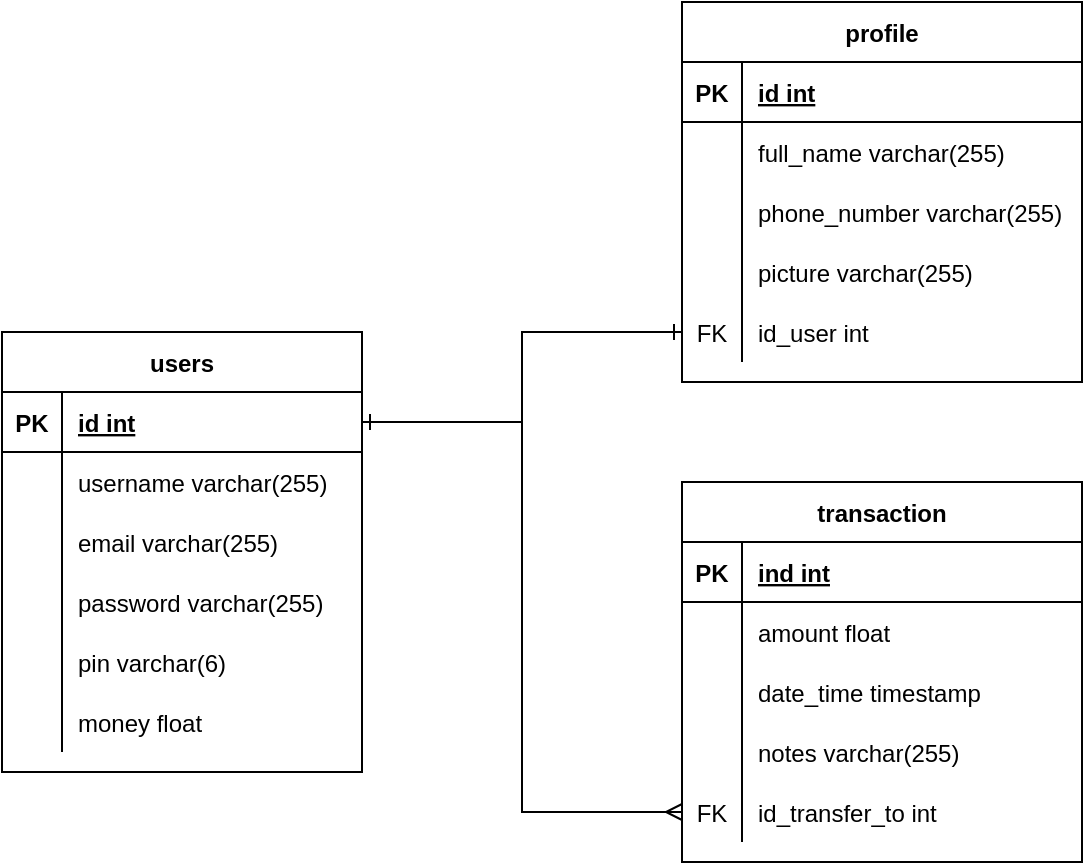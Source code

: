 <mxfile version="20.0.3" type="device"><diagram id="c44eGTnztDm6QKTScxRI" name="Page-1"><mxGraphModel dx="1422" dy="804" grid="1" gridSize="10" guides="1" tooltips="1" connect="1" arrows="1" fold="1" page="1" pageScale="1" pageWidth="850" pageHeight="1100" math="0" shadow="0"><root><mxCell id="0"/><mxCell id="1" parent="0"/><mxCell id="PDmL-Y_7KD27d16joA-r-1" value="users" style="shape=table;startSize=30;container=1;collapsible=1;childLayout=tableLayout;fixedRows=1;rowLines=0;fontStyle=1;align=center;resizeLast=1;" parent="1" vertex="1"><mxGeometry x="140" y="280" width="180" height="220" as="geometry"/></mxCell><mxCell id="PDmL-Y_7KD27d16joA-r-2" value="" style="shape=tableRow;horizontal=0;startSize=0;swimlaneHead=0;swimlaneBody=0;fillColor=none;collapsible=0;dropTarget=0;points=[[0,0.5],[1,0.5]];portConstraint=eastwest;top=0;left=0;right=0;bottom=1;" parent="PDmL-Y_7KD27d16joA-r-1" vertex="1"><mxGeometry y="30" width="180" height="30" as="geometry"/></mxCell><mxCell id="PDmL-Y_7KD27d16joA-r-3" value="PK" style="shape=partialRectangle;connectable=0;fillColor=none;top=0;left=0;bottom=0;right=0;fontStyle=1;overflow=hidden;" parent="PDmL-Y_7KD27d16joA-r-2" vertex="1"><mxGeometry width="30" height="30" as="geometry"><mxRectangle width="30" height="30" as="alternateBounds"/></mxGeometry></mxCell><mxCell id="PDmL-Y_7KD27d16joA-r-4" value="id int" style="shape=partialRectangle;connectable=0;fillColor=none;top=0;left=0;bottom=0;right=0;align=left;spacingLeft=6;fontStyle=5;overflow=hidden;" parent="PDmL-Y_7KD27d16joA-r-2" vertex="1"><mxGeometry x="30" width="150" height="30" as="geometry"><mxRectangle width="150" height="30" as="alternateBounds"/></mxGeometry></mxCell><mxCell id="PDmL-Y_7KD27d16joA-r-5" value="" style="shape=tableRow;horizontal=0;startSize=0;swimlaneHead=0;swimlaneBody=0;fillColor=none;collapsible=0;dropTarget=0;points=[[0,0.5],[1,0.5]];portConstraint=eastwest;top=0;left=0;right=0;bottom=0;" parent="PDmL-Y_7KD27d16joA-r-1" vertex="1"><mxGeometry y="60" width="180" height="30" as="geometry"/></mxCell><mxCell id="PDmL-Y_7KD27d16joA-r-6" value="" style="shape=partialRectangle;connectable=0;fillColor=none;top=0;left=0;bottom=0;right=0;editable=1;overflow=hidden;" parent="PDmL-Y_7KD27d16joA-r-5" vertex="1"><mxGeometry width="30" height="30" as="geometry"><mxRectangle width="30" height="30" as="alternateBounds"/></mxGeometry></mxCell><mxCell id="PDmL-Y_7KD27d16joA-r-7" value="username varchar(255)" style="shape=partialRectangle;connectable=0;fillColor=none;top=0;left=0;bottom=0;right=0;align=left;spacingLeft=6;overflow=hidden;" parent="PDmL-Y_7KD27d16joA-r-5" vertex="1"><mxGeometry x="30" width="150" height="30" as="geometry"><mxRectangle width="150" height="30" as="alternateBounds"/></mxGeometry></mxCell><mxCell id="PDmL-Y_7KD27d16joA-r-8" value="" style="shape=tableRow;horizontal=0;startSize=0;swimlaneHead=0;swimlaneBody=0;fillColor=none;collapsible=0;dropTarget=0;points=[[0,0.5],[1,0.5]];portConstraint=eastwest;top=0;left=0;right=0;bottom=0;" parent="PDmL-Y_7KD27d16joA-r-1" vertex="1"><mxGeometry y="90" width="180" height="30" as="geometry"/></mxCell><mxCell id="PDmL-Y_7KD27d16joA-r-9" value="" style="shape=partialRectangle;connectable=0;fillColor=none;top=0;left=0;bottom=0;right=0;editable=1;overflow=hidden;" parent="PDmL-Y_7KD27d16joA-r-8" vertex="1"><mxGeometry width="30" height="30" as="geometry"><mxRectangle width="30" height="30" as="alternateBounds"/></mxGeometry></mxCell><mxCell id="PDmL-Y_7KD27d16joA-r-10" value="email varchar(255)" style="shape=partialRectangle;connectable=0;fillColor=none;top=0;left=0;bottom=0;right=0;align=left;spacingLeft=6;overflow=hidden;" parent="PDmL-Y_7KD27d16joA-r-8" vertex="1"><mxGeometry x="30" width="150" height="30" as="geometry"><mxRectangle width="150" height="30" as="alternateBounds"/></mxGeometry></mxCell><mxCell id="PDmL-Y_7KD27d16joA-r-40" value="" style="shape=tableRow;horizontal=0;startSize=0;swimlaneHead=0;swimlaneBody=0;fillColor=none;collapsible=0;dropTarget=0;points=[[0,0.5],[1,0.5]];portConstraint=eastwest;top=0;left=0;right=0;bottom=0;" parent="PDmL-Y_7KD27d16joA-r-1" vertex="1"><mxGeometry y="120" width="180" height="30" as="geometry"/></mxCell><mxCell id="PDmL-Y_7KD27d16joA-r-41" value="" style="shape=partialRectangle;connectable=0;fillColor=none;top=0;left=0;bottom=0;right=0;editable=1;overflow=hidden;" parent="PDmL-Y_7KD27d16joA-r-40" vertex="1"><mxGeometry width="30" height="30" as="geometry"><mxRectangle width="30" height="30" as="alternateBounds"/></mxGeometry></mxCell><mxCell id="PDmL-Y_7KD27d16joA-r-42" value="password varchar(255)" style="shape=partialRectangle;connectable=0;fillColor=none;top=0;left=0;bottom=0;right=0;align=left;spacingLeft=6;overflow=hidden;" parent="PDmL-Y_7KD27d16joA-r-40" vertex="1"><mxGeometry x="30" width="150" height="30" as="geometry"><mxRectangle width="150" height="30" as="alternateBounds"/></mxGeometry></mxCell><mxCell id="PDmL-Y_7KD27d16joA-r-43" value="" style="shape=tableRow;horizontal=0;startSize=0;swimlaneHead=0;swimlaneBody=0;fillColor=none;collapsible=0;dropTarget=0;points=[[0,0.5],[1,0.5]];portConstraint=eastwest;top=0;left=0;right=0;bottom=0;" parent="PDmL-Y_7KD27d16joA-r-1" vertex="1"><mxGeometry y="150" width="180" height="30" as="geometry"/></mxCell><mxCell id="PDmL-Y_7KD27d16joA-r-44" value="" style="shape=partialRectangle;connectable=0;fillColor=none;top=0;left=0;bottom=0;right=0;editable=1;overflow=hidden;" parent="PDmL-Y_7KD27d16joA-r-43" vertex="1"><mxGeometry width="30" height="30" as="geometry"><mxRectangle width="30" height="30" as="alternateBounds"/></mxGeometry></mxCell><mxCell id="PDmL-Y_7KD27d16joA-r-45" value="pin varchar(6)" style="shape=partialRectangle;connectable=0;fillColor=none;top=0;left=0;bottom=0;right=0;align=left;spacingLeft=6;overflow=hidden;" parent="PDmL-Y_7KD27d16joA-r-43" vertex="1"><mxGeometry x="30" width="150" height="30" as="geometry"><mxRectangle width="150" height="30" as="alternateBounds"/></mxGeometry></mxCell><mxCell id="PDmL-Y_7KD27d16joA-r-11" value="" style="shape=tableRow;horizontal=0;startSize=0;swimlaneHead=0;swimlaneBody=0;fillColor=none;collapsible=0;dropTarget=0;points=[[0,0.5],[1,0.5]];portConstraint=eastwest;top=0;left=0;right=0;bottom=0;" parent="PDmL-Y_7KD27d16joA-r-1" vertex="1"><mxGeometry y="180" width="180" height="30" as="geometry"/></mxCell><mxCell id="PDmL-Y_7KD27d16joA-r-12" value="" style="shape=partialRectangle;connectable=0;fillColor=none;top=0;left=0;bottom=0;right=0;editable=1;overflow=hidden;" parent="PDmL-Y_7KD27d16joA-r-11" vertex="1"><mxGeometry width="30" height="30" as="geometry"><mxRectangle width="30" height="30" as="alternateBounds"/></mxGeometry></mxCell><mxCell id="PDmL-Y_7KD27d16joA-r-13" value="money float" style="shape=partialRectangle;connectable=0;fillColor=none;top=0;left=0;bottom=0;right=0;align=left;spacingLeft=6;overflow=hidden;" parent="PDmL-Y_7KD27d16joA-r-11" vertex="1"><mxGeometry x="30" width="150" height="30" as="geometry"><mxRectangle width="150" height="30" as="alternateBounds"/></mxGeometry></mxCell><mxCell id="PDmL-Y_7KD27d16joA-r-14" value="profile" style="shape=table;startSize=30;container=1;collapsible=1;childLayout=tableLayout;fixedRows=1;rowLines=0;fontStyle=1;align=center;resizeLast=1;" parent="1" vertex="1"><mxGeometry x="480" y="115" width="200" height="190" as="geometry"/></mxCell><mxCell id="PDmL-Y_7KD27d16joA-r-15" value="" style="shape=tableRow;horizontal=0;startSize=0;swimlaneHead=0;swimlaneBody=0;fillColor=none;collapsible=0;dropTarget=0;points=[[0,0.5],[1,0.5]];portConstraint=eastwest;top=0;left=0;right=0;bottom=1;" parent="PDmL-Y_7KD27d16joA-r-14" vertex="1"><mxGeometry y="30" width="200" height="30" as="geometry"/></mxCell><mxCell id="PDmL-Y_7KD27d16joA-r-16" value="PK" style="shape=partialRectangle;connectable=0;fillColor=none;top=0;left=0;bottom=0;right=0;fontStyle=1;overflow=hidden;" parent="PDmL-Y_7KD27d16joA-r-15" vertex="1"><mxGeometry width="30" height="30" as="geometry"><mxRectangle width="30" height="30" as="alternateBounds"/></mxGeometry></mxCell><mxCell id="PDmL-Y_7KD27d16joA-r-17" value="id int" style="shape=partialRectangle;connectable=0;fillColor=none;top=0;left=0;bottom=0;right=0;align=left;spacingLeft=6;fontStyle=5;overflow=hidden;" parent="PDmL-Y_7KD27d16joA-r-15" vertex="1"><mxGeometry x="30" width="170" height="30" as="geometry"><mxRectangle width="170" height="30" as="alternateBounds"/></mxGeometry></mxCell><mxCell id="PDmL-Y_7KD27d16joA-r-18" value="" style="shape=tableRow;horizontal=0;startSize=0;swimlaneHead=0;swimlaneBody=0;fillColor=none;collapsible=0;dropTarget=0;points=[[0,0.5],[1,0.5]];portConstraint=eastwest;top=0;left=0;right=0;bottom=0;" parent="PDmL-Y_7KD27d16joA-r-14" vertex="1"><mxGeometry y="60" width="200" height="30" as="geometry"/></mxCell><mxCell id="PDmL-Y_7KD27d16joA-r-19" value="" style="shape=partialRectangle;connectable=0;fillColor=none;top=0;left=0;bottom=0;right=0;editable=1;overflow=hidden;" parent="PDmL-Y_7KD27d16joA-r-18" vertex="1"><mxGeometry width="30" height="30" as="geometry"><mxRectangle width="30" height="30" as="alternateBounds"/></mxGeometry></mxCell><mxCell id="PDmL-Y_7KD27d16joA-r-20" value="full_name varchar(255)" style="shape=partialRectangle;connectable=0;fillColor=none;top=0;left=0;bottom=0;right=0;align=left;spacingLeft=6;overflow=hidden;" parent="PDmL-Y_7KD27d16joA-r-18" vertex="1"><mxGeometry x="30" width="170" height="30" as="geometry"><mxRectangle width="170" height="30" as="alternateBounds"/></mxGeometry></mxCell><mxCell id="PDmL-Y_7KD27d16joA-r-21" value="" style="shape=tableRow;horizontal=0;startSize=0;swimlaneHead=0;swimlaneBody=0;fillColor=none;collapsible=0;dropTarget=0;points=[[0,0.5],[1,0.5]];portConstraint=eastwest;top=0;left=0;right=0;bottom=0;" parent="PDmL-Y_7KD27d16joA-r-14" vertex="1"><mxGeometry y="90" width="200" height="30" as="geometry"/></mxCell><mxCell id="PDmL-Y_7KD27d16joA-r-22" value="" style="shape=partialRectangle;connectable=0;fillColor=none;top=0;left=0;bottom=0;right=0;editable=1;overflow=hidden;" parent="PDmL-Y_7KD27d16joA-r-21" vertex="1"><mxGeometry width="30" height="30" as="geometry"><mxRectangle width="30" height="30" as="alternateBounds"/></mxGeometry></mxCell><mxCell id="PDmL-Y_7KD27d16joA-r-23" value="phone_number varchar(255)" style="shape=partialRectangle;connectable=0;fillColor=none;top=0;left=0;bottom=0;right=0;align=left;spacingLeft=6;overflow=hidden;" parent="PDmL-Y_7KD27d16joA-r-21" vertex="1"><mxGeometry x="30" width="170" height="30" as="geometry"><mxRectangle width="170" height="30" as="alternateBounds"/></mxGeometry></mxCell><mxCell id="PDmL-Y_7KD27d16joA-r-24" value="" style="shape=tableRow;horizontal=0;startSize=0;swimlaneHead=0;swimlaneBody=0;fillColor=none;collapsible=0;dropTarget=0;points=[[0,0.5],[1,0.5]];portConstraint=eastwest;top=0;left=0;right=0;bottom=0;" parent="PDmL-Y_7KD27d16joA-r-14" vertex="1"><mxGeometry y="120" width="200" height="30" as="geometry"/></mxCell><mxCell id="PDmL-Y_7KD27d16joA-r-25" value="" style="shape=partialRectangle;connectable=0;fillColor=none;top=0;left=0;bottom=0;right=0;editable=1;overflow=hidden;" parent="PDmL-Y_7KD27d16joA-r-24" vertex="1"><mxGeometry width="30" height="30" as="geometry"><mxRectangle width="30" height="30" as="alternateBounds"/></mxGeometry></mxCell><mxCell id="PDmL-Y_7KD27d16joA-r-26" value="picture varchar(255)" style="shape=partialRectangle;connectable=0;fillColor=none;top=0;left=0;bottom=0;right=0;align=left;spacingLeft=6;overflow=hidden;" parent="PDmL-Y_7KD27d16joA-r-24" vertex="1"><mxGeometry x="30" width="170" height="30" as="geometry"><mxRectangle width="170" height="30" as="alternateBounds"/></mxGeometry></mxCell><mxCell id="PDmL-Y_7KD27d16joA-r-53" value="" style="shape=tableRow;horizontal=0;startSize=0;swimlaneHead=0;swimlaneBody=0;fillColor=none;collapsible=0;dropTarget=0;points=[[0,0.5],[1,0.5]];portConstraint=eastwest;top=0;left=0;right=0;bottom=0;" parent="PDmL-Y_7KD27d16joA-r-14" vertex="1"><mxGeometry y="150" width="200" height="30" as="geometry"/></mxCell><mxCell id="PDmL-Y_7KD27d16joA-r-54" value="FK" style="shape=partialRectangle;connectable=0;fillColor=none;top=0;left=0;bottom=0;right=0;editable=1;overflow=hidden;" parent="PDmL-Y_7KD27d16joA-r-53" vertex="1"><mxGeometry width="30" height="30" as="geometry"><mxRectangle width="30" height="30" as="alternateBounds"/></mxGeometry></mxCell><mxCell id="PDmL-Y_7KD27d16joA-r-55" value="id_user int" style="shape=partialRectangle;connectable=0;fillColor=none;top=0;left=0;bottom=0;right=0;align=left;spacingLeft=6;overflow=hidden;" parent="PDmL-Y_7KD27d16joA-r-53" vertex="1"><mxGeometry x="30" width="170" height="30" as="geometry"><mxRectangle width="170" height="30" as="alternateBounds"/></mxGeometry></mxCell><mxCell id="PDmL-Y_7KD27d16joA-r-27" value="transaction" style="shape=table;startSize=30;container=1;collapsible=1;childLayout=tableLayout;fixedRows=1;rowLines=0;fontStyle=1;align=center;resizeLast=1;" parent="1" vertex="1"><mxGeometry x="480" y="355" width="200" height="190" as="geometry"/></mxCell><mxCell id="PDmL-Y_7KD27d16joA-r-28" value="" style="shape=tableRow;horizontal=0;startSize=0;swimlaneHead=0;swimlaneBody=0;fillColor=none;collapsible=0;dropTarget=0;points=[[0,0.5],[1,0.5]];portConstraint=eastwest;top=0;left=0;right=0;bottom=1;" parent="PDmL-Y_7KD27d16joA-r-27" vertex="1"><mxGeometry y="30" width="200" height="30" as="geometry"/></mxCell><mxCell id="PDmL-Y_7KD27d16joA-r-29" value="PK" style="shape=partialRectangle;connectable=0;fillColor=none;top=0;left=0;bottom=0;right=0;fontStyle=1;overflow=hidden;" parent="PDmL-Y_7KD27d16joA-r-28" vertex="1"><mxGeometry width="30" height="30" as="geometry"><mxRectangle width="30" height="30" as="alternateBounds"/></mxGeometry></mxCell><mxCell id="PDmL-Y_7KD27d16joA-r-30" value="ind int" style="shape=partialRectangle;connectable=0;fillColor=none;top=0;left=0;bottom=0;right=0;align=left;spacingLeft=6;fontStyle=5;overflow=hidden;" parent="PDmL-Y_7KD27d16joA-r-28" vertex="1"><mxGeometry x="30" width="170" height="30" as="geometry"><mxRectangle width="170" height="30" as="alternateBounds"/></mxGeometry></mxCell><mxCell id="PDmL-Y_7KD27d16joA-r-31" value="" style="shape=tableRow;horizontal=0;startSize=0;swimlaneHead=0;swimlaneBody=0;fillColor=none;collapsible=0;dropTarget=0;points=[[0,0.5],[1,0.5]];portConstraint=eastwest;top=0;left=0;right=0;bottom=0;" parent="PDmL-Y_7KD27d16joA-r-27" vertex="1"><mxGeometry y="60" width="200" height="30" as="geometry"/></mxCell><mxCell id="PDmL-Y_7KD27d16joA-r-32" value="" style="shape=partialRectangle;connectable=0;fillColor=none;top=0;left=0;bottom=0;right=0;editable=1;overflow=hidden;" parent="PDmL-Y_7KD27d16joA-r-31" vertex="1"><mxGeometry width="30" height="30" as="geometry"><mxRectangle width="30" height="30" as="alternateBounds"/></mxGeometry></mxCell><mxCell id="PDmL-Y_7KD27d16joA-r-33" value="amount float" style="shape=partialRectangle;connectable=0;fillColor=none;top=0;left=0;bottom=0;right=0;align=left;spacingLeft=6;overflow=hidden;" parent="PDmL-Y_7KD27d16joA-r-31" vertex="1"><mxGeometry x="30" width="170" height="30" as="geometry"><mxRectangle width="170" height="30" as="alternateBounds"/></mxGeometry></mxCell><mxCell id="PDmL-Y_7KD27d16joA-r-34" value="" style="shape=tableRow;horizontal=0;startSize=0;swimlaneHead=0;swimlaneBody=0;fillColor=none;collapsible=0;dropTarget=0;points=[[0,0.5],[1,0.5]];portConstraint=eastwest;top=0;left=0;right=0;bottom=0;" parent="PDmL-Y_7KD27d16joA-r-27" vertex="1"><mxGeometry y="90" width="200" height="30" as="geometry"/></mxCell><mxCell id="PDmL-Y_7KD27d16joA-r-35" value="" style="shape=partialRectangle;connectable=0;fillColor=none;top=0;left=0;bottom=0;right=0;editable=1;overflow=hidden;" parent="PDmL-Y_7KD27d16joA-r-34" vertex="1"><mxGeometry width="30" height="30" as="geometry"><mxRectangle width="30" height="30" as="alternateBounds"/></mxGeometry></mxCell><mxCell id="PDmL-Y_7KD27d16joA-r-36" value="date_time timestamp" style="shape=partialRectangle;connectable=0;fillColor=none;top=0;left=0;bottom=0;right=0;align=left;spacingLeft=6;overflow=hidden;" parent="PDmL-Y_7KD27d16joA-r-34" vertex="1"><mxGeometry x="30" width="170" height="30" as="geometry"><mxRectangle width="170" height="30" as="alternateBounds"/></mxGeometry></mxCell><mxCell id="PDmL-Y_7KD27d16joA-r-37" value="" style="shape=tableRow;horizontal=0;startSize=0;swimlaneHead=0;swimlaneBody=0;fillColor=none;collapsible=0;dropTarget=0;points=[[0,0.5],[1,0.5]];portConstraint=eastwest;top=0;left=0;right=0;bottom=0;" parent="PDmL-Y_7KD27d16joA-r-27" vertex="1"><mxGeometry y="120" width="200" height="30" as="geometry"/></mxCell><mxCell id="PDmL-Y_7KD27d16joA-r-38" value="" style="shape=partialRectangle;connectable=0;fillColor=none;top=0;left=0;bottom=0;right=0;editable=1;overflow=hidden;" parent="PDmL-Y_7KD27d16joA-r-37" vertex="1"><mxGeometry width="30" height="30" as="geometry"><mxRectangle width="30" height="30" as="alternateBounds"/></mxGeometry></mxCell><mxCell id="PDmL-Y_7KD27d16joA-r-39" value="notes varchar(255)" style="shape=partialRectangle;connectable=0;fillColor=none;top=0;left=0;bottom=0;right=0;align=left;spacingLeft=6;overflow=hidden;" parent="PDmL-Y_7KD27d16joA-r-37" vertex="1"><mxGeometry x="30" width="170" height="30" as="geometry"><mxRectangle width="170" height="30" as="alternateBounds"/></mxGeometry></mxCell><mxCell id="PDmL-Y_7KD27d16joA-r-49" value="" style="shape=tableRow;horizontal=0;startSize=0;swimlaneHead=0;swimlaneBody=0;fillColor=none;collapsible=0;dropTarget=0;points=[[0,0.5],[1,0.5]];portConstraint=eastwest;top=0;left=0;right=0;bottom=0;" parent="PDmL-Y_7KD27d16joA-r-27" vertex="1"><mxGeometry y="150" width="200" height="30" as="geometry"/></mxCell><mxCell id="PDmL-Y_7KD27d16joA-r-50" value="FK" style="shape=partialRectangle;connectable=0;fillColor=none;top=0;left=0;bottom=0;right=0;editable=1;overflow=hidden;" parent="PDmL-Y_7KD27d16joA-r-49" vertex="1"><mxGeometry width="30" height="30" as="geometry"><mxRectangle width="30" height="30" as="alternateBounds"/></mxGeometry></mxCell><mxCell id="PDmL-Y_7KD27d16joA-r-51" value="id_transfer_to int" style="shape=partialRectangle;connectable=0;fillColor=none;top=0;left=0;bottom=0;right=0;align=left;spacingLeft=6;overflow=hidden;" parent="PDmL-Y_7KD27d16joA-r-49" vertex="1"><mxGeometry x="30" width="170" height="30" as="geometry"><mxRectangle width="170" height="30" as="alternateBounds"/></mxGeometry></mxCell><mxCell id="PDmL-Y_7KD27d16joA-r-52" style="edgeStyle=orthogonalEdgeStyle;rounded=0;orthogonalLoop=1;jettySize=auto;html=1;exitX=1;exitY=0.5;exitDx=0;exitDy=0;entryX=0;entryY=0.5;entryDx=0;entryDy=0;startArrow=ERone;startFill=0;endArrow=ERmany;endFill=0;" parent="1" source="PDmL-Y_7KD27d16joA-r-2" target="PDmL-Y_7KD27d16joA-r-49" edge="1"><mxGeometry relative="1" as="geometry"/></mxCell><mxCell id="PDmL-Y_7KD27d16joA-r-56" style="edgeStyle=orthogonalEdgeStyle;rounded=0;orthogonalLoop=1;jettySize=auto;html=1;exitX=1;exitY=0.5;exitDx=0;exitDy=0;startArrow=ERone;startFill=0;endArrow=ERone;endFill=0;" parent="1" source="PDmL-Y_7KD27d16joA-r-2" target="PDmL-Y_7KD27d16joA-r-53" edge="1"><mxGeometry relative="1" as="geometry"/></mxCell></root></mxGraphModel></diagram></mxfile>